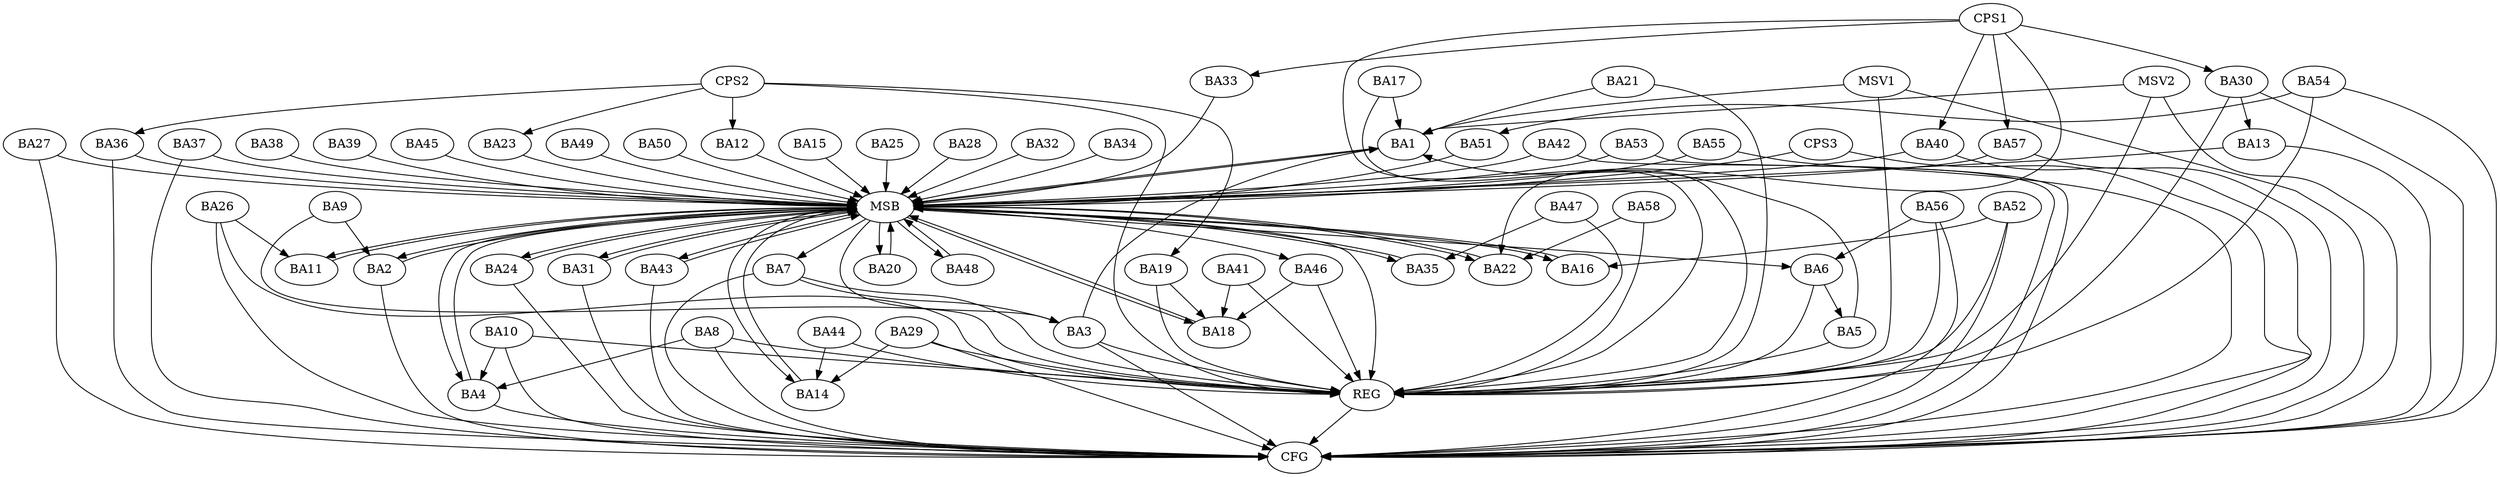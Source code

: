 strict digraph G {
  BA1 [ label="BA1" ];
  BA2 [ label="BA2" ];
  BA3 [ label="BA3" ];
  BA4 [ label="BA4" ];
  BA5 [ label="BA5" ];
  BA6 [ label="BA6" ];
  BA7 [ label="BA7" ];
  BA8 [ label="BA8" ];
  BA9 [ label="BA9" ];
  BA10 [ label="BA10" ];
  BA11 [ label="BA11" ];
  BA12 [ label="BA12" ];
  BA13 [ label="BA13" ];
  BA14 [ label="BA14" ];
  BA15 [ label="BA15" ];
  BA16 [ label="BA16" ];
  BA17 [ label="BA17" ];
  BA18 [ label="BA18" ];
  BA19 [ label="BA19" ];
  BA20 [ label="BA20" ];
  BA21 [ label="BA21" ];
  BA22 [ label="BA22" ];
  BA23 [ label="BA23" ];
  BA24 [ label="BA24" ];
  BA25 [ label="BA25" ];
  BA26 [ label="BA26" ];
  BA27 [ label="BA27" ];
  BA28 [ label="BA28" ];
  BA29 [ label="BA29" ];
  BA30 [ label="BA30" ];
  BA31 [ label="BA31" ];
  BA32 [ label="BA32" ];
  BA33 [ label="BA33" ];
  BA34 [ label="BA34" ];
  BA35 [ label="BA35" ];
  BA36 [ label="BA36" ];
  BA37 [ label="BA37" ];
  BA38 [ label="BA38" ];
  BA39 [ label="BA39" ];
  BA40 [ label="BA40" ];
  BA41 [ label="BA41" ];
  BA42 [ label="BA42" ];
  BA43 [ label="BA43" ];
  BA44 [ label="BA44" ];
  BA45 [ label="BA45" ];
  BA46 [ label="BA46" ];
  BA47 [ label="BA47" ];
  BA48 [ label="BA48" ];
  BA49 [ label="BA49" ];
  BA50 [ label="BA50" ];
  BA51 [ label="BA51" ];
  BA52 [ label="BA52" ];
  BA53 [ label="BA53" ];
  BA54 [ label="BA54" ];
  BA55 [ label="BA55" ];
  BA56 [ label="BA56" ];
  BA57 [ label="BA57" ];
  BA58 [ label="BA58" ];
  CPS1 [ label="CPS1" ];
  CPS2 [ label="CPS2" ];
  CPS3 [ label="CPS3" ];
  REG [ label="REG" ];
  MSB [ label="MSB" ];
  CFG [ label="CFG" ];
  MSV1 [ label="MSV1" ];
  MSV2 [ label="MSV2" ];
  BA3 -> BA1;
  BA5 -> BA1;
  BA6 -> BA5;
  BA7 -> BA3;
  BA8 -> BA4;
  BA9 -> BA2;
  BA10 -> BA4;
  BA17 -> BA1;
  BA19 -> BA18;
  BA21 -> BA1;
  BA26 -> BA11;
  BA29 -> BA14;
  BA30 -> BA13;
  BA41 -> BA18;
  BA44 -> BA14;
  BA46 -> BA18;
  BA47 -> BA35;
  BA52 -> BA16;
  BA54 -> BA51;
  BA56 -> BA6;
  BA58 -> BA22;
  CPS1 -> BA30;
  CPS1 -> BA57;
  CPS1 -> BA33;
  CPS1 -> BA40;
  CPS1 -> BA22;
  CPS2 -> BA36;
  CPS2 -> BA23;
  CPS2 -> BA12;
  CPS2 -> BA19;
  BA3 -> REG;
  BA5 -> REG;
  BA6 -> REG;
  BA7 -> REG;
  BA8 -> REG;
  BA9 -> REG;
  BA10 -> REG;
  BA17 -> REG;
  BA19 -> REG;
  BA21 -> REG;
  BA26 -> REG;
  BA29 -> REG;
  BA30 -> REG;
  BA41 -> REG;
  BA44 -> REG;
  BA46 -> REG;
  BA47 -> REG;
  BA52 -> REG;
  BA54 -> REG;
  BA56 -> REG;
  BA58 -> REG;
  CPS1 -> REG;
  CPS2 -> REG;
  BA1 -> MSB;
  MSB -> BA2;
  MSB -> REG;
  BA2 -> MSB;
  MSB -> BA1;
  BA4 -> MSB;
  MSB -> BA3;
  BA11 -> MSB;
  BA12 -> MSB;
  MSB -> BA6;
  BA13 -> MSB;
  BA14 -> MSB;
  MSB -> BA4;
  BA15 -> MSB;
  BA16 -> MSB;
  BA18 -> MSB;
  BA20 -> MSB;
  MSB -> BA11;
  BA22 -> MSB;
  BA23 -> MSB;
  BA24 -> MSB;
  MSB -> BA16;
  BA25 -> MSB;
  MSB -> BA18;
  BA27 -> MSB;
  BA28 -> MSB;
  MSB -> BA14;
  BA31 -> MSB;
  MSB -> BA7;
  BA32 -> MSB;
  BA33 -> MSB;
  BA34 -> MSB;
  BA35 -> MSB;
  BA36 -> MSB;
  BA37 -> MSB;
  BA38 -> MSB;
  MSB -> BA24;
  BA39 -> MSB;
  MSB -> BA22;
  BA40 -> MSB;
  BA42 -> MSB;
  MSB -> BA20;
  BA43 -> MSB;
  MSB -> BA35;
  BA45 -> MSB;
  BA48 -> MSB;
  MSB -> BA43;
  BA49 -> MSB;
  MSB -> BA48;
  BA50 -> MSB;
  BA51 -> MSB;
  BA53 -> MSB;
  BA55 -> MSB;
  BA57 -> MSB;
  CPS3 -> MSB;
  MSB -> BA31;
  MSB -> BA46;
  BA13 -> CFG;
  BA55 -> CFG;
  BA43 -> CFG;
  BA2 -> CFG;
  BA54 -> CFG;
  BA26 -> CFG;
  BA56 -> CFG;
  BA31 -> CFG;
  BA29 -> CFG;
  BA30 -> CFG;
  BA36 -> CFG;
  CPS3 -> CFG;
  BA3 -> CFG;
  BA10 -> CFG;
  BA57 -> CFG;
  BA7 -> CFG;
  BA8 -> CFG;
  BA24 -> CFG;
  BA4 -> CFG;
  BA37 -> CFG;
  BA42 -> CFG;
  BA27 -> CFG;
  BA52 -> CFG;
  BA40 -> CFG;
  BA53 -> CFG;
  REG -> CFG;
  MSV1 -> BA1;
  MSV1 -> REG;
  MSV1 -> CFG;
  MSV2 -> BA1;
  MSV2 -> REG;
  MSV2 -> CFG;
}
